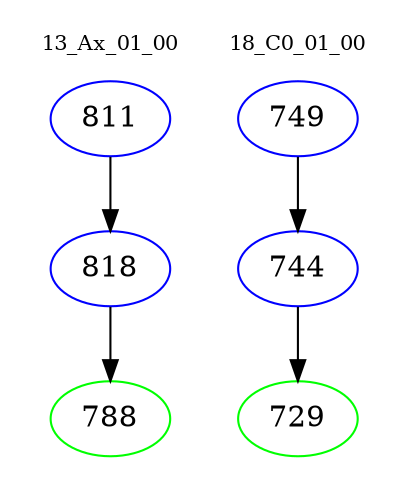 digraph{
subgraph cluster_0 {
color = white
label = "13_Ax_01_00";
fontsize=10;
T0_811 [label="811", color="blue"]
T0_811 -> T0_818 [color="black"]
T0_818 [label="818", color="blue"]
T0_818 -> T0_788 [color="black"]
T0_788 [label="788", color="green"]
}
subgraph cluster_1 {
color = white
label = "18_C0_01_00";
fontsize=10;
T1_749 [label="749", color="blue"]
T1_749 -> T1_744 [color="black"]
T1_744 [label="744", color="blue"]
T1_744 -> T1_729 [color="black"]
T1_729 [label="729", color="green"]
}
}
